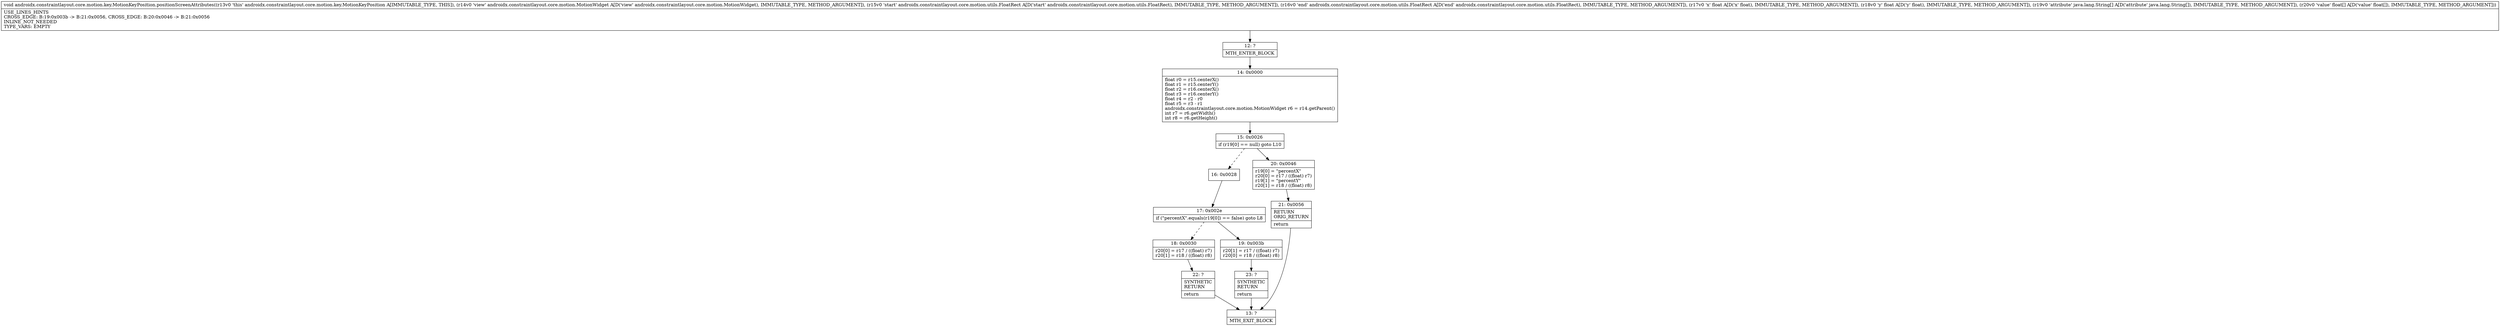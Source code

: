 digraph "CFG forandroidx.constraintlayout.core.motion.key.MotionKeyPosition.positionScreenAttributes(Landroidx\/constraintlayout\/core\/motion\/MotionWidget;Landroidx\/constraintlayout\/core\/motion\/utils\/FloatRect;Landroidx\/constraintlayout\/core\/motion\/utils\/FloatRect;FF[Ljava\/lang\/String;[F)V" {
Node_12 [shape=record,label="{12\:\ ?|MTH_ENTER_BLOCK\l}"];
Node_14 [shape=record,label="{14\:\ 0x0000|float r0 = r15.centerX()\lfloat r1 = r15.centerY()\lfloat r2 = r16.centerX()\lfloat r3 = r16.centerY()\lfloat r4 = r2 \- r0\lfloat r5 = r3 \- r1\landroidx.constraintlayout.core.motion.MotionWidget r6 = r14.getParent()\lint r7 = r6.getWidth()\lint r8 = r6.getHeight()\l}"];
Node_15 [shape=record,label="{15\:\ 0x0026|if (r19[0] == null) goto L10\l}"];
Node_16 [shape=record,label="{16\:\ 0x0028}"];
Node_17 [shape=record,label="{17\:\ 0x002e|if (\"percentX\".equals(r19[0]) == false) goto L8\l}"];
Node_18 [shape=record,label="{18\:\ 0x0030|r20[0] = r17 \/ ((float) r7)\lr20[1] = r18 \/ ((float) r8)\l}"];
Node_22 [shape=record,label="{22\:\ ?|SYNTHETIC\lRETURN\l|return\l}"];
Node_13 [shape=record,label="{13\:\ ?|MTH_EXIT_BLOCK\l}"];
Node_19 [shape=record,label="{19\:\ 0x003b|r20[1] = r17 \/ ((float) r7)\lr20[0] = r18 \/ ((float) r8)\l}"];
Node_23 [shape=record,label="{23\:\ ?|SYNTHETIC\lRETURN\l|return\l}"];
Node_20 [shape=record,label="{20\:\ 0x0046|r19[0] = \"percentX\"\lr20[0] = r17 \/ ((float) r7)\lr19[1] = \"percentY\"\lr20[1] = r18 \/ ((float) r8)\l}"];
Node_21 [shape=record,label="{21\:\ 0x0056|RETURN\lORIG_RETURN\l|return\l}"];
MethodNode[shape=record,label="{void androidx.constraintlayout.core.motion.key.MotionKeyPosition.positionScreenAttributes((r13v0 'this' androidx.constraintlayout.core.motion.key.MotionKeyPosition A[IMMUTABLE_TYPE, THIS]), (r14v0 'view' androidx.constraintlayout.core.motion.MotionWidget A[D('view' androidx.constraintlayout.core.motion.MotionWidget), IMMUTABLE_TYPE, METHOD_ARGUMENT]), (r15v0 'start' androidx.constraintlayout.core.motion.utils.FloatRect A[D('start' androidx.constraintlayout.core.motion.utils.FloatRect), IMMUTABLE_TYPE, METHOD_ARGUMENT]), (r16v0 'end' androidx.constraintlayout.core.motion.utils.FloatRect A[D('end' androidx.constraintlayout.core.motion.utils.FloatRect), IMMUTABLE_TYPE, METHOD_ARGUMENT]), (r17v0 'x' float A[D('x' float), IMMUTABLE_TYPE, METHOD_ARGUMENT]), (r18v0 'y' float A[D('y' float), IMMUTABLE_TYPE, METHOD_ARGUMENT]), (r19v0 'attribute' java.lang.String[] A[D('attribute' java.lang.String[]), IMMUTABLE_TYPE, METHOD_ARGUMENT]), (r20v0 'value' float[] A[D('value' float[]), IMMUTABLE_TYPE, METHOD_ARGUMENT]))  | USE_LINES_HINTS\lCROSS_EDGE: B:19:0x003b \-\> B:21:0x0056, CROSS_EDGE: B:20:0x0046 \-\> B:21:0x0056\lINLINE_NOT_NEEDED\lTYPE_VARS: EMPTY\l}"];
MethodNode -> Node_12;Node_12 -> Node_14;
Node_14 -> Node_15;
Node_15 -> Node_16[style=dashed];
Node_15 -> Node_20;
Node_16 -> Node_17;
Node_17 -> Node_18[style=dashed];
Node_17 -> Node_19;
Node_18 -> Node_22;
Node_22 -> Node_13;
Node_19 -> Node_23;
Node_23 -> Node_13;
Node_20 -> Node_21;
Node_21 -> Node_13;
}

